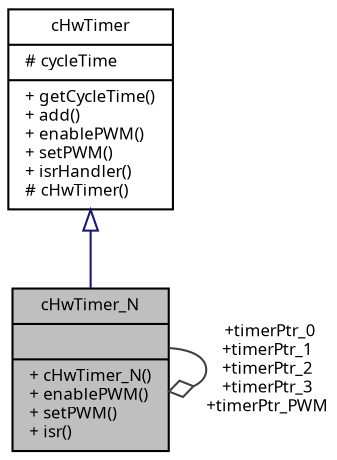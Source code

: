 digraph "cHwTimer_N"
{
  edge [fontname="Sans",fontsize="8",labelfontname="Sans",labelfontsize="8"];
  node [fontname="Sans",fontsize="8",shape=record];
  Node1 [label="{cHwTimer_N\n||+ cHwTimer_N()\l+ enablePWM()\l+ setPWM()\l+ isr()\l}",height=0.2,width=0.4,color="black", fillcolor="grey75", style="filled", fontcolor="black"];
  Node2 -> Node1 [dir="back",color="midnightblue",fontsize="8",style="solid",arrowtail="onormal",fontname="Sans"];
  Node2 [label="{cHwTimer\n|# cycleTime\l|+ getCycleTime()\l+ add()\l+ enablePWM()\l+ setPWM()\l+ isrHandler()\l# cHwTimer()\l}",height=0.2,width=0.4,color="black", fillcolor="white", style="filled",URL="$classc_hw_timer.html",tooltip="Abstract class supporting timer hardware. "];
  Node1 -> Node1 [color="grey25",fontsize="8",style="solid",label=" +timerPtr_0\n+timerPtr_1\n+timerPtr_2\n+timerPtr_3\n+timerPtr_PWM" ,arrowhead="odiamond",fontname="Sans"];
}
